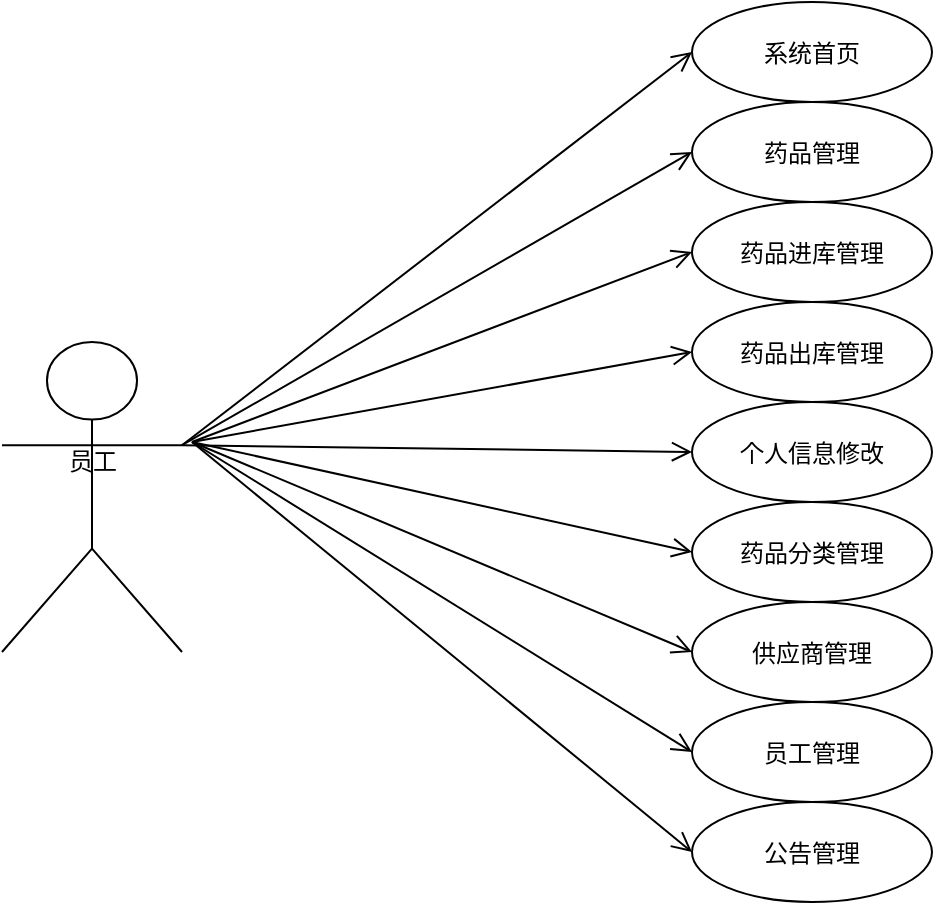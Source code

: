 <mxfile version="24.4.14" type="github">
  <diagram name="第 1 页" id="PrILdzgITEaFjyn_vafs">
    <mxGraphModel dx="1050" dy="534" grid="1" gridSize="10" guides="1" tooltips="1" connect="1" arrows="1" fold="1" page="1" pageScale="1" pageWidth="827" pageHeight="1169" math="0" shadow="0">
      <root>
        <mxCell id="0" />
        <mxCell id="1" parent="0" />
        <mxCell id="iHMlJCngF5IpRR38niNu-1" value="" style="shape=umlActor;verticalLabelPosition=bottom;verticalAlign=top;html=1;fontFamily=Helvetica;" parent="1" vertex="1">
          <mxGeometry x="95" y="260" width="90" height="155" as="geometry" />
        </mxCell>
        <mxCell id="iHMlJCngF5IpRR38niNu-5" value="系统首页" style="ellipse;" parent="1" vertex="1">
          <mxGeometry x="440" y="90" width="120" height="50" as="geometry" />
        </mxCell>
        <mxCell id="iHMlJCngF5IpRR38niNu-10" value="员工" style="text;html=1;align=center;verticalAlign=middle;resizable=0;points=[];autosize=1;strokeColor=none;fillColor=none;" parent="1" vertex="1">
          <mxGeometry x="115" y="305" width="50" height="30" as="geometry" />
        </mxCell>
        <mxCell id="iHMlJCngF5IpRR38niNu-22" value="药品管理" style="ellipse;" parent="1" vertex="1">
          <mxGeometry x="440" y="140" width="120" height="50" as="geometry" />
        </mxCell>
        <mxCell id="iHMlJCngF5IpRR38niNu-24" value="药品进库管理" style="ellipse;" parent="1" vertex="1">
          <mxGeometry x="440" y="190" width="120" height="50" as="geometry" />
        </mxCell>
        <mxCell id="iHMlJCngF5IpRR38niNu-25" value="药品出库管理" style="ellipse;" parent="1" vertex="1">
          <mxGeometry x="440" y="240" width="120" height="50" as="geometry" />
        </mxCell>
        <mxCell id="iHMlJCngF5IpRR38niNu-29" value="个人信息修改" style="ellipse;" parent="1" vertex="1">
          <mxGeometry x="440" y="290" width="120" height="50" as="geometry" />
        </mxCell>
        <mxCell id="XeavIGpK7yvfj5GqJteB-15" value="" style="endArrow=open;startArrow=none;endFill=0;startFill=0;endSize=8;html=1;verticalAlign=bottom;labelBackgroundColor=none;strokeWidth=1;rounded=0;exitX=1;exitY=0.333;exitDx=0;exitDy=0;exitPerimeter=0;entryX=0;entryY=0.5;entryDx=0;entryDy=0;" edge="1" parent="1" source="iHMlJCngF5IpRR38niNu-1" target="iHMlJCngF5IpRR38niNu-5">
          <mxGeometry width="160" relative="1" as="geometry">
            <mxPoint x="185" y="200" as="sourcePoint" />
            <mxPoint x="345" y="200" as="targetPoint" />
          </mxGeometry>
        </mxCell>
        <mxCell id="XeavIGpK7yvfj5GqJteB-16" value="" style="endArrow=open;startArrow=none;endFill=0;startFill=0;endSize=8;html=1;verticalAlign=bottom;labelBackgroundColor=none;strokeWidth=1;rounded=0;exitX=1;exitY=0.333;exitDx=0;exitDy=0;exitPerimeter=0;entryX=0;entryY=0.5;entryDx=0;entryDy=0;" edge="1" parent="1" source="iHMlJCngF5IpRR38niNu-1" target="iHMlJCngF5IpRR38niNu-22">
          <mxGeometry width="160" relative="1" as="geometry">
            <mxPoint x="195" y="212" as="sourcePoint" />
            <mxPoint x="450" y="125" as="targetPoint" />
          </mxGeometry>
        </mxCell>
        <mxCell id="XeavIGpK7yvfj5GqJteB-17" value="" style="endArrow=open;startArrow=none;endFill=0;startFill=0;endSize=8;html=1;verticalAlign=bottom;labelBackgroundColor=none;strokeWidth=1;rounded=0;entryX=0;entryY=0.5;entryDx=0;entryDy=0;" edge="1" parent="1" target="iHMlJCngF5IpRR38niNu-24">
          <mxGeometry width="160" relative="1" as="geometry">
            <mxPoint x="190" y="310" as="sourcePoint" />
            <mxPoint x="460" y="135" as="targetPoint" />
          </mxGeometry>
        </mxCell>
        <mxCell id="XeavIGpK7yvfj5GqJteB-18" value="" style="endArrow=open;startArrow=none;endFill=0;startFill=0;endSize=8;html=1;verticalAlign=bottom;labelBackgroundColor=none;strokeWidth=1;rounded=0;entryX=0;entryY=0.5;entryDx=0;entryDy=0;" edge="1" parent="1" target="iHMlJCngF5IpRR38niNu-25">
          <mxGeometry width="160" relative="1" as="geometry">
            <mxPoint x="190" y="310" as="sourcePoint" />
            <mxPoint x="470" y="145" as="targetPoint" />
          </mxGeometry>
        </mxCell>
        <mxCell id="XeavIGpK7yvfj5GqJteB-19" value="" style="endArrow=open;startArrow=none;endFill=0;startFill=0;endSize=8;html=1;verticalAlign=bottom;labelBackgroundColor=none;strokeWidth=1;rounded=0;entryX=0;entryY=0.5;entryDx=0;entryDy=0;exitX=1;exitY=0.333;exitDx=0;exitDy=0;exitPerimeter=0;" edge="1" parent="1" source="iHMlJCngF5IpRR38niNu-1" target="iHMlJCngF5IpRR38niNu-29">
          <mxGeometry width="160" relative="1" as="geometry">
            <mxPoint x="190" y="200" as="sourcePoint" />
            <mxPoint x="480" y="155" as="targetPoint" />
          </mxGeometry>
        </mxCell>
        <mxCell id="XeavIGpK7yvfj5GqJteB-20" value="药品分类管理" style="ellipse;" vertex="1" parent="1">
          <mxGeometry x="440" y="340" width="120" height="50" as="geometry" />
        </mxCell>
        <mxCell id="XeavIGpK7yvfj5GqJteB-21" value="员工管理" style="ellipse;" vertex="1" parent="1">
          <mxGeometry x="440" y="440" width="120" height="50" as="geometry" />
        </mxCell>
        <mxCell id="XeavIGpK7yvfj5GqJteB-22" value="公告管理" style="ellipse;" vertex="1" parent="1">
          <mxGeometry x="440" y="490" width="120" height="50" as="geometry" />
        </mxCell>
        <mxCell id="XeavIGpK7yvfj5GqJteB-23" value="供应商管理" style="ellipse;" vertex="1" parent="1">
          <mxGeometry x="440" y="390" width="120" height="50" as="geometry" />
        </mxCell>
        <mxCell id="XeavIGpK7yvfj5GqJteB-24" value="" style="endArrow=open;startArrow=none;endFill=0;startFill=0;endSize=8;html=1;verticalAlign=bottom;labelBackgroundColor=none;strokeWidth=1;rounded=0;entryX=0;entryY=0.5;entryDx=0;entryDy=0;" edge="1" parent="1" target="XeavIGpK7yvfj5GqJteB-20">
          <mxGeometry width="160" relative="1" as="geometry">
            <mxPoint x="190" y="310" as="sourcePoint" />
            <mxPoint x="450" y="325" as="targetPoint" />
          </mxGeometry>
        </mxCell>
        <mxCell id="XeavIGpK7yvfj5GqJteB-25" value="" style="endArrow=open;startArrow=none;endFill=0;startFill=0;endSize=8;html=1;verticalAlign=bottom;labelBackgroundColor=none;strokeWidth=1;rounded=0;entryX=0;entryY=0.5;entryDx=0;entryDy=0;" edge="1" parent="1" target="XeavIGpK7yvfj5GqJteB-23">
          <mxGeometry width="160" relative="1" as="geometry">
            <mxPoint x="190" y="310" as="sourcePoint" />
            <mxPoint x="460" y="335" as="targetPoint" />
          </mxGeometry>
        </mxCell>
        <mxCell id="XeavIGpK7yvfj5GqJteB-26" value="" style="endArrow=open;startArrow=none;endFill=0;startFill=0;endSize=8;html=1;verticalAlign=bottom;labelBackgroundColor=none;strokeWidth=1;rounded=0;entryX=0;entryY=0.5;entryDx=0;entryDy=0;" edge="1" parent="1" target="XeavIGpK7yvfj5GqJteB-21">
          <mxGeometry width="160" relative="1" as="geometry">
            <mxPoint x="190" y="310" as="sourcePoint" />
            <mxPoint x="470" y="345" as="targetPoint" />
          </mxGeometry>
        </mxCell>
        <mxCell id="XeavIGpK7yvfj5GqJteB-27" value="" style="endArrow=open;startArrow=none;endFill=0;startFill=0;endSize=8;html=1;verticalAlign=bottom;labelBackgroundColor=none;strokeWidth=1;rounded=0;entryX=0;entryY=0.5;entryDx=0;entryDy=0;" edge="1" parent="1" target="XeavIGpK7yvfj5GqJteB-22">
          <mxGeometry width="160" relative="1" as="geometry">
            <mxPoint x="190" y="310" as="sourcePoint" />
            <mxPoint x="480" y="355" as="targetPoint" />
          </mxGeometry>
        </mxCell>
      </root>
    </mxGraphModel>
  </diagram>
</mxfile>
